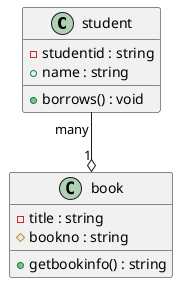 @startuml

class student {
    - studentid : string 
    + name : string 
    + borrows() : void
}
class book {
    - title : string 
    # bookno : string 
    + getbookinfo() : string
}

student "many" --o "1" book

@enduml


